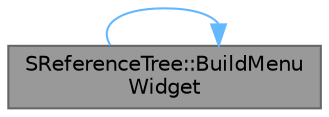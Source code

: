 digraph "SReferenceTree::BuildMenuWidget"
{
 // INTERACTIVE_SVG=YES
 // LATEX_PDF_SIZE
  bgcolor="transparent";
  edge [fontname=Helvetica,fontsize=10,labelfontname=Helvetica,labelfontsize=10];
  node [fontname=Helvetica,fontsize=10,shape=box,height=0.2,width=0.4];
  rankdir="RL";
  Node1 [id="Node000001",label="SReferenceTree::BuildMenu\lWidget",height=0.2,width=0.4,color="gray40", fillcolor="grey60", style="filled", fontcolor="black",tooltip="Builds the context menu widget."];
  Node1 -> Node1 [id="edge1_Node000001_Node000001",dir="back",color="steelblue1",style="solid",tooltip=" "];
}
